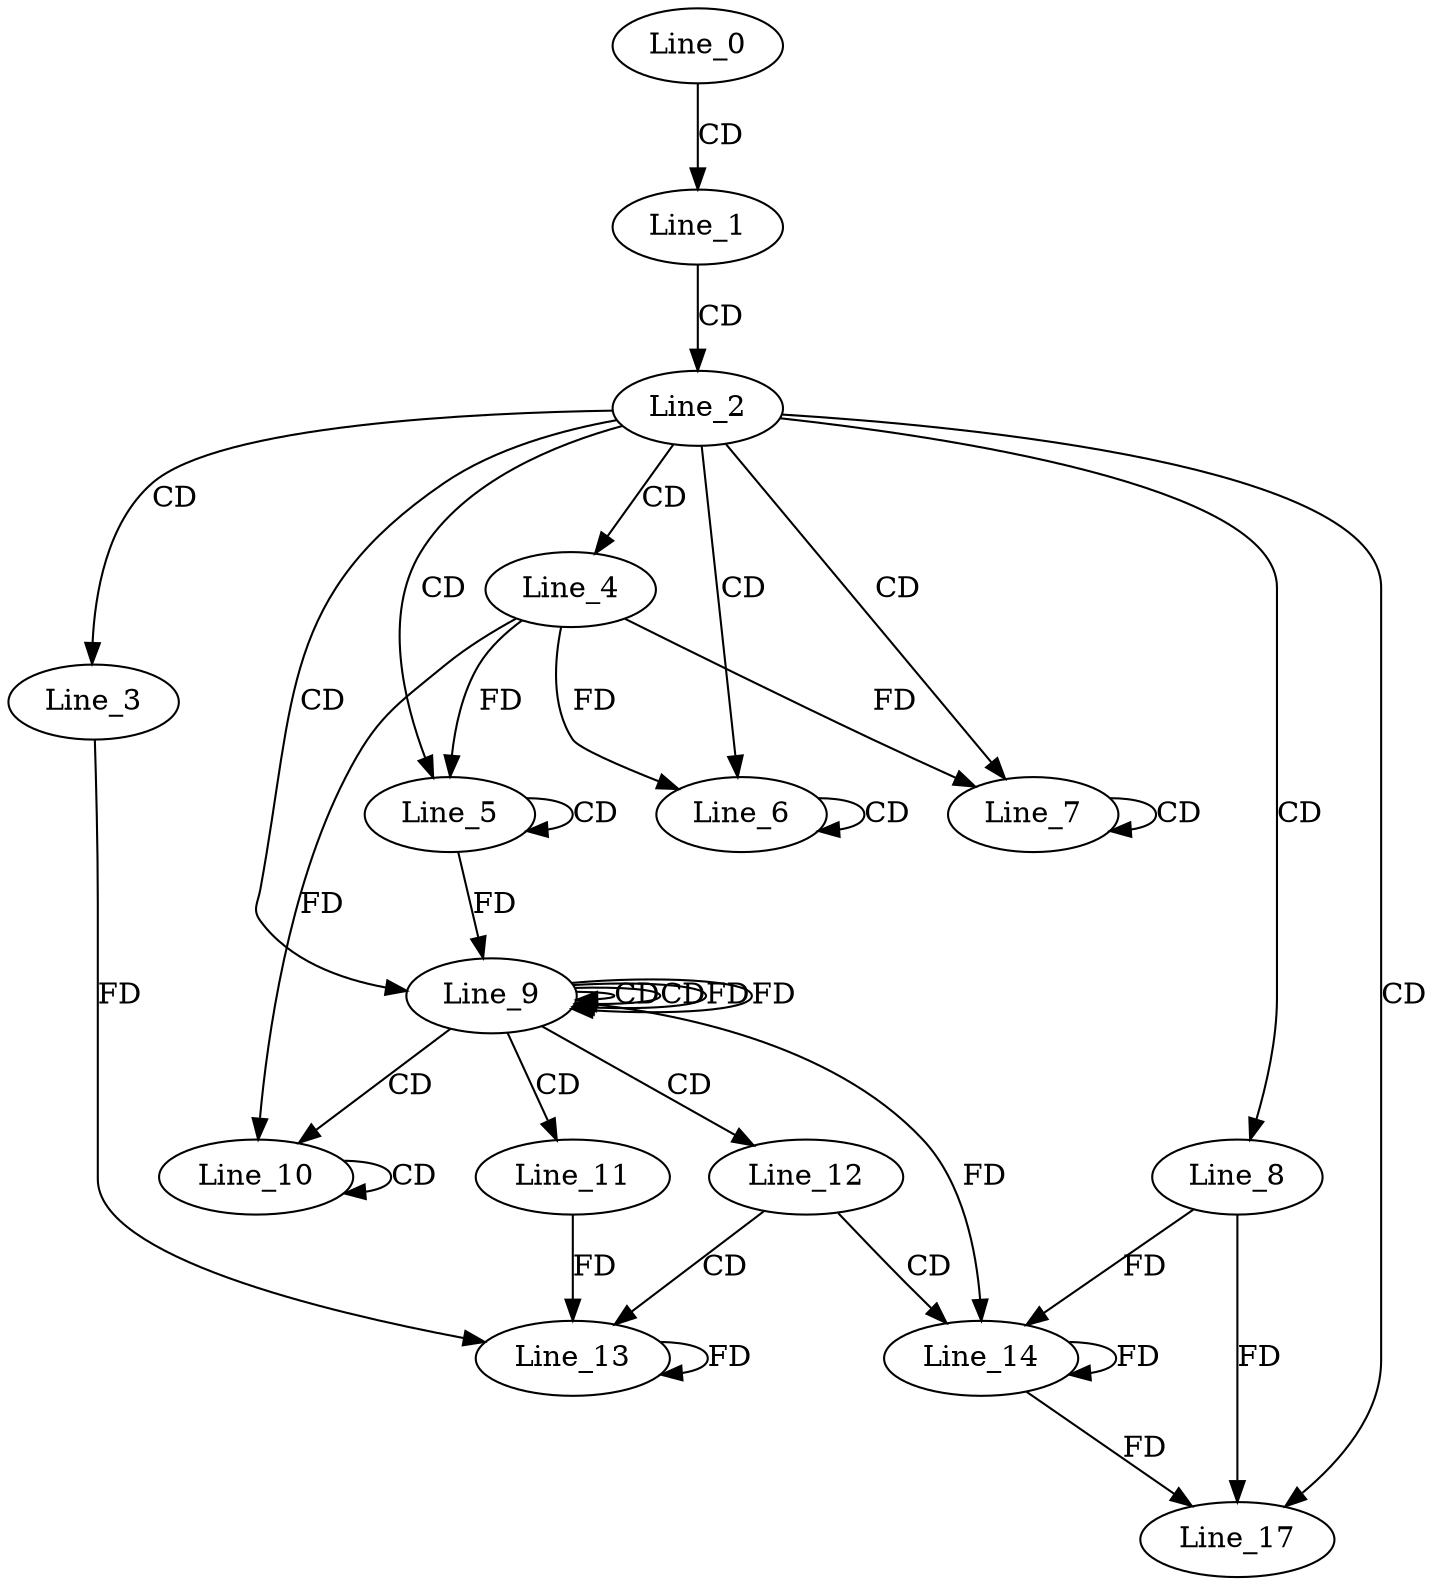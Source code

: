digraph G {
  Line_0;
  Line_1;
  Line_2;
  Line_3;
  Line_4;
  Line_5;
  Line_5;
  Line_6;
  Line_6;
  Line_7;
  Line_7;
  Line_8;
  Line_9;
  Line_9;
  Line_9;
  Line_10;
  Line_10;
  Line_11;
  Line_12;
  Line_13;
  Line_14;
  Line_17;
  Line_0 -> Line_1 [ label="CD" ];
  Line_1 -> Line_2 [ label="CD" ];
  Line_2 -> Line_3 [ label="CD" ];
  Line_2 -> Line_4 [ label="CD" ];
  Line_2 -> Line_5 [ label="CD" ];
  Line_5 -> Line_5 [ label="CD" ];
  Line_4 -> Line_5 [ label="FD" ];
  Line_2 -> Line_6 [ label="CD" ];
  Line_6 -> Line_6 [ label="CD" ];
  Line_4 -> Line_6 [ label="FD" ];
  Line_2 -> Line_7 [ label="CD" ];
  Line_7 -> Line_7 [ label="CD" ];
  Line_4 -> Line_7 [ label="FD" ];
  Line_2 -> Line_8 [ label="CD" ];
  Line_2 -> Line_9 [ label="CD" ];
  Line_9 -> Line_9 [ label="CD" ];
  Line_5 -> Line_9 [ label="FD" ];
  Line_9 -> Line_9 [ label="CD" ];
  Line_9 -> Line_9 [ label="FD" ];
  Line_9 -> Line_10 [ label="CD" ];
  Line_10 -> Line_10 [ label="CD" ];
  Line_4 -> Line_10 [ label="FD" ];
  Line_9 -> Line_11 [ label="CD" ];
  Line_9 -> Line_12 [ label="CD" ];
  Line_12 -> Line_13 [ label="CD" ];
  Line_13 -> Line_13 [ label="FD" ];
  Line_3 -> Line_13 [ label="FD" ];
  Line_11 -> Line_13 [ label="FD" ];
  Line_12 -> Line_14 [ label="CD" ];
  Line_14 -> Line_14 [ label="FD" ];
  Line_8 -> Line_14 [ label="FD" ];
  Line_9 -> Line_14 [ label="FD" ];
  Line_2 -> Line_17 [ label="CD" ];
  Line_14 -> Line_17 [ label="FD" ];
  Line_8 -> Line_17 [ label="FD" ];
  Line_9 -> Line_9 [ label="FD" ];
}
